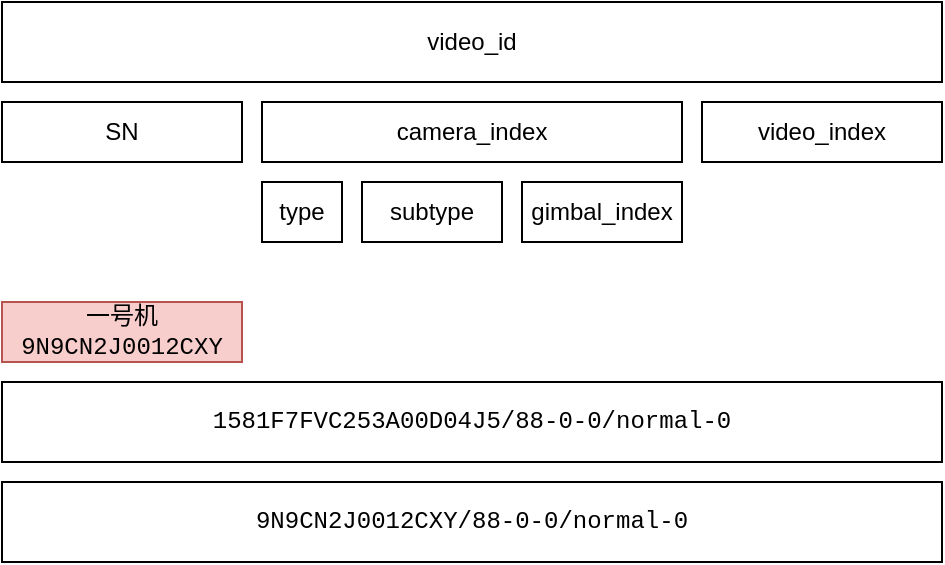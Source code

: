 <mxfile>
    <diagram id="OhyK4P2wrpAa_DhWIPWD" name="Page-1">
        <mxGraphModel dx="525" dy="438" grid="1" gridSize="10" guides="1" tooltips="1" connect="1" arrows="1" fold="1" page="1" pageScale="1" pageWidth="850" pageHeight="1100" math="0" shadow="0">
            <root>
                <mxCell id="0"/>
                <mxCell id="1" parent="0"/>
                <mxCell id="2" value="video_id" style="rounded=0;whiteSpace=wrap;html=1;" parent="1" vertex="1">
                    <mxGeometry x="310" y="200" width="470" height="40" as="geometry"/>
                </mxCell>
                <mxCell id="3" value="SN" style="rounded=0;whiteSpace=wrap;html=1;" parent="1" vertex="1">
                    <mxGeometry x="310" y="250" width="120" height="30" as="geometry"/>
                </mxCell>
                <mxCell id="4" value="camera_index" style="rounded=0;whiteSpace=wrap;html=1;" parent="1" vertex="1">
                    <mxGeometry x="440" y="250" width="210" height="30" as="geometry"/>
                </mxCell>
                <mxCell id="5" value="video_index" style="rounded=0;whiteSpace=wrap;html=1;" parent="1" vertex="1">
                    <mxGeometry x="660" y="250" width="120" height="30" as="geometry"/>
                </mxCell>
                <mxCell id="6" value="type" style="rounded=0;whiteSpace=wrap;html=1;" parent="1" vertex="1">
                    <mxGeometry x="440" y="290" width="40" height="30" as="geometry"/>
                </mxCell>
                <mxCell id="7" value="gimbal_index" style="rounded=0;whiteSpace=wrap;html=1;" parent="1" vertex="1">
                    <mxGeometry x="570" y="290" width="80" height="30" as="geometry"/>
                </mxCell>
                <mxCell id="8" value="subtype" style="rounded=0;whiteSpace=wrap;html=1;" parent="1" vertex="1">
                    <mxGeometry x="490" y="290" width="70" height="30" as="geometry"/>
                </mxCell>
                <mxCell id="9" value="1581F7FVC253A00D04J5/88-0-0/normal-0" style="rounded=0;whiteSpace=wrap;html=1;fontFamily=Courier New;" parent="1" vertex="1">
                    <mxGeometry x="310" y="390" width="470" height="40" as="geometry"/>
                </mxCell>
                <mxCell id="16" value="一号机9N9CN2J0012CXY" style="rounded=0;whiteSpace=wrap;html=1;fillColor=#f8cecc;strokeColor=#b85450;fontFamily=Courier New;" parent="1" vertex="1">
                    <mxGeometry x="310" y="350" width="120" height="30" as="geometry"/>
                </mxCell>
                <mxCell id="17" value="&lt;span style=&quot;color: rgb(0, 0, 0);&quot;&gt;9N9CN2J0012CXY&lt;/span&gt;/88-0-0/normal-0" style="rounded=0;whiteSpace=wrap;html=1;fontFamily=Courier New;" vertex="1" parent="1">
                    <mxGeometry x="310" y="440" width="470" height="40" as="geometry"/>
                </mxCell>
            </root>
        </mxGraphModel>
    </diagram>
</mxfile>